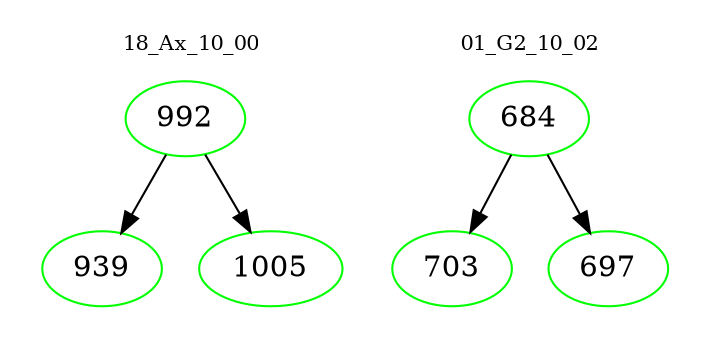digraph{
subgraph cluster_0 {
color = white
label = "18_Ax_10_00";
fontsize=10;
T0_992 [label="992", color="green"]
T0_992 -> T0_939 [color="black"]
T0_939 [label="939", color="green"]
T0_992 -> T0_1005 [color="black"]
T0_1005 [label="1005", color="green"]
}
subgraph cluster_1 {
color = white
label = "01_G2_10_02";
fontsize=10;
T1_684 [label="684", color="green"]
T1_684 -> T1_703 [color="black"]
T1_703 [label="703", color="green"]
T1_684 -> T1_697 [color="black"]
T1_697 [label="697", color="green"]
}
}
